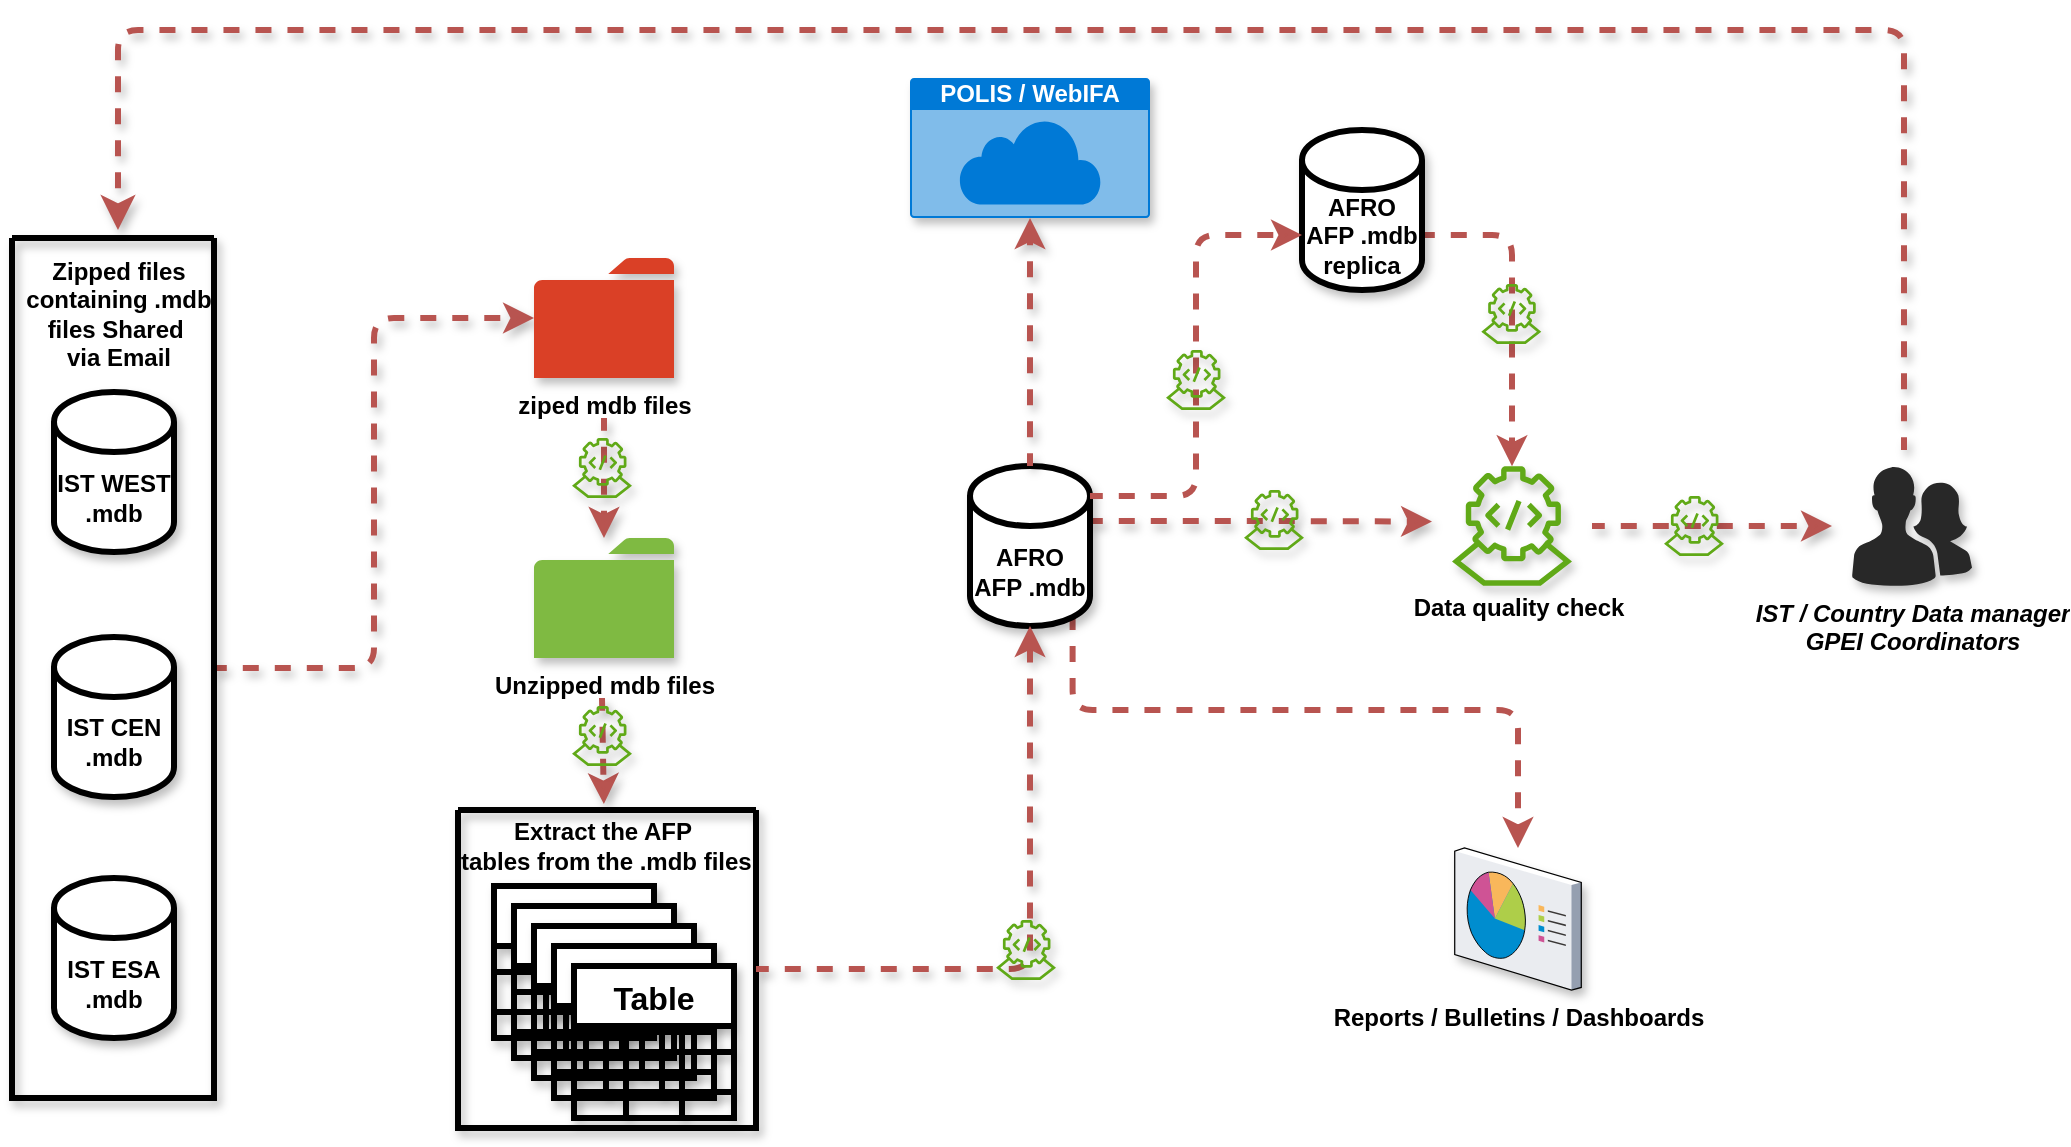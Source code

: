 <mxfile version="24.4.4" type="github">
  <diagram name="Page-1" id="_jBvtWQSh5H69a-jKxZs">
    <mxGraphModel dx="1502" dy="591" grid="1" gridSize="10" guides="1" tooltips="1" connect="1" arrows="1" fold="1" page="1" pageScale="1" pageWidth="1169" pageHeight="827" math="0" shadow="0">
      <root>
        <mxCell id="0" />
        <mxCell id="1" parent="0" />
        <mxCell id="SC9tfXkZUYzUayhjQIrH-4" value="IST CEN&lt;div&gt;.mdb&lt;/div&gt;" style="shape=cylinder3;whiteSpace=wrap;html=1;boundedLbl=1;backgroundOutline=1;size=15;shadow=1;strokeWidth=3;fontStyle=1" parent="1" vertex="1">
          <mxGeometry x="115" y="413.5" width="60" height="80" as="geometry" />
        </mxCell>
        <mxCell id="SC9tfXkZUYzUayhjQIrH-97" style="edgeStyle=orthogonalEdgeStyle;rounded=1;orthogonalLoop=0;jettySize=auto;html=1;exitX=1;exitY=0;exitDx=0;exitDy=27.5;exitPerimeter=0;fixDash=1;flowAnimation=1;fillColor=#f8cecc;strokeColor=#b85450;curved=0;shadow=1;strokeWidth=3;" parent="1" source="SC9tfXkZUYzUayhjQIrH-6" edge="1">
          <mxGeometry relative="1" as="geometry">
            <mxPoint x="804" y="355.75" as="targetPoint" />
          </mxGeometry>
        </mxCell>
        <mxCell id="qxyx-t3NvDunB_X7FSS7-4" style="edgeStyle=orthogonalEdgeStyle;rounded=1;orthogonalLoop=1;jettySize=auto;html=1;exitX=0.855;exitY=1;exitDx=0;exitDy=-4.35;exitPerimeter=0;strokeWidth=3;curved=0;flowAnimation=1;fillColor=#f8cecc;strokeColor=#b85450;" edge="1" parent="1" source="SC9tfXkZUYzUayhjQIrH-6" target="SC9tfXkZUYzUayhjQIrH-104">
          <mxGeometry relative="1" as="geometry">
            <Array as="points">
              <mxPoint x="624" y="450" />
              <mxPoint x="847" y="450" />
            </Array>
          </mxGeometry>
        </mxCell>
        <mxCell id="SC9tfXkZUYzUayhjQIrH-6" value="AFRO AFP .mdb" style="shape=cylinder3;whiteSpace=wrap;html=1;boundedLbl=1;backgroundOutline=1;size=15;shadow=1;strokeWidth=3;fontStyle=1" parent="1" vertex="1">
          <mxGeometry x="573" y="328" width="60" height="80" as="geometry" />
        </mxCell>
        <mxCell id="SC9tfXkZUYzUayhjQIrH-80" style="edgeStyle=orthogonalEdgeStyle;rounded=1;orthogonalLoop=0;jettySize=auto;html=1;exitX=1;exitY=0.5;exitDx=0;exitDy=0;fixDash=1;flowAnimation=1;fillColor=#f8cecc;strokeColor=#b85450;curved=0;shadow=1;strokeWidth=3;" parent="1" source="SC9tfXkZUYzUayhjQIrH-8" target="SC9tfXkZUYzUayhjQIrH-10" edge="1">
          <mxGeometry relative="1" as="geometry" />
        </mxCell>
        <mxCell id="SC9tfXkZUYzUayhjQIrH-8" value="" style="swimlane;startSize=0;shadow=1;strokeWidth=3;fontStyle=1" parent="1" vertex="1">
          <mxGeometry x="94" y="214" width="101" height="430" as="geometry" />
        </mxCell>
        <mxCell id="SC9tfXkZUYzUayhjQIrH-3" value="IST WEST&lt;div&gt;.mdb&lt;/div&gt;" style="shape=cylinder3;whiteSpace=wrap;html=1;boundedLbl=1;backgroundOutline=1;size=15;shadow=1;strokeWidth=3;fontStyle=1" parent="SC9tfXkZUYzUayhjQIrH-8" vertex="1">
          <mxGeometry x="21" y="77" width="60" height="80" as="geometry" />
        </mxCell>
        <mxCell id="SC9tfXkZUYzUayhjQIrH-5" value="IST ESA&lt;div&gt;.mdb&lt;/div&gt;" style="shape=cylinder3;whiteSpace=wrap;html=1;boundedLbl=1;backgroundOutline=1;size=15;shadow=1;strokeWidth=3;fontStyle=1" parent="SC9tfXkZUYzUayhjQIrH-8" vertex="1">
          <mxGeometry x="21" y="320" width="60" height="80" as="geometry" />
        </mxCell>
        <mxCell id="SC9tfXkZUYzUayhjQIrH-9" value="Zipped files&lt;div&gt;containing .mdb&lt;/div&gt;&lt;div&gt;files Shared&amp;nbsp;&lt;div&gt;via Email&lt;/div&gt;&lt;/div&gt;" style="text;html=1;align=center;verticalAlign=middle;resizable=0;points=[];autosize=1;strokeColor=none;fillColor=none;fontStyle=1;shadow=1;strokeWidth=3;" parent="1" vertex="1">
          <mxGeometry x="92" y="217" width="110" height="70" as="geometry" />
        </mxCell>
        <mxCell id="SC9tfXkZUYzUayhjQIrH-10" value="ziped mdb files" style="pointerEvents=1;shadow=1;dashed=0;html=1;strokeColor=none;labelPosition=center;verticalLabelPosition=bottom;verticalAlign=top;outlineConnect=0;align=center;shape=mxgraph.office.concepts.folder;fillColor=#DA4026;strokeWidth=3;fontStyle=1" parent="1" vertex="1">
          <mxGeometry x="355" y="224" width="70" height="60" as="geometry" />
        </mxCell>
        <mxCell id="SC9tfXkZUYzUayhjQIrH-11" value="Unzipped mdb files" style="pointerEvents=1;shadow=1;dashed=0;html=1;strokeColor=none;labelPosition=center;verticalLabelPosition=bottom;verticalAlign=top;outlineConnect=0;align=center;shape=mxgraph.office.concepts.folder;fillColor=#7FBA42;strokeWidth=3;fontStyle=1" parent="1" vertex="1">
          <mxGeometry x="355" y="364" width="70" height="60" as="geometry" />
        </mxCell>
        <mxCell id="SC9tfXkZUYzUayhjQIrH-12" value="Table" style="shape=table;startSize=30;container=1;collapsible=0;childLayout=tableLayout;strokeColor=default;fontSize=16;shadow=1;strokeWidth=3;fontStyle=1" parent="1" vertex="1">
          <mxGeometry x="335" y="538" width="80" height="76" as="geometry" />
        </mxCell>
        <mxCell id="SC9tfXkZUYzUayhjQIrH-13" value="" style="shape=tableRow;horizontal=0;startSize=0;swimlaneHead=0;swimlaneBody=0;strokeColor=inherit;top=0;left=0;bottom=0;right=0;collapsible=0;dropTarget=0;fillColor=none;points=[[0,0.5],[1,0.5]];portConstraint=eastwest;fontSize=16;shadow=1;strokeWidth=3;fontStyle=1" parent="SC9tfXkZUYzUayhjQIrH-12" vertex="1">
          <mxGeometry y="30" width="80" height="13" as="geometry" />
        </mxCell>
        <mxCell id="SC9tfXkZUYzUayhjQIrH-14" value="" style="shape=partialRectangle;html=1;whiteSpace=wrap;connectable=0;strokeColor=inherit;overflow=hidden;fillColor=none;top=0;left=0;bottom=0;right=0;pointerEvents=1;fontSize=16;shadow=1;strokeWidth=3;fontStyle=1" parent="SC9tfXkZUYzUayhjQIrH-13" vertex="1">
          <mxGeometry width="26" height="13" as="geometry">
            <mxRectangle width="26" height="13" as="alternateBounds" />
          </mxGeometry>
        </mxCell>
        <mxCell id="SC9tfXkZUYzUayhjQIrH-15" value="" style="shape=partialRectangle;html=1;whiteSpace=wrap;connectable=0;strokeColor=inherit;overflow=hidden;fillColor=none;top=0;left=0;bottom=0;right=0;pointerEvents=1;fontSize=16;shadow=1;strokeWidth=3;fontStyle=1" parent="SC9tfXkZUYzUayhjQIrH-13" vertex="1">
          <mxGeometry x="26" width="28" height="13" as="geometry">
            <mxRectangle width="28" height="13" as="alternateBounds" />
          </mxGeometry>
        </mxCell>
        <mxCell id="SC9tfXkZUYzUayhjQIrH-16" value="" style="shape=partialRectangle;html=1;whiteSpace=wrap;connectable=0;strokeColor=inherit;overflow=hidden;fillColor=none;top=0;left=0;bottom=0;right=0;pointerEvents=1;fontSize=16;shadow=1;strokeWidth=3;fontStyle=1" parent="SC9tfXkZUYzUayhjQIrH-13" vertex="1">
          <mxGeometry x="54" width="26" height="13" as="geometry">
            <mxRectangle width="26" height="13" as="alternateBounds" />
          </mxGeometry>
        </mxCell>
        <mxCell id="SC9tfXkZUYzUayhjQIrH-17" value="" style="shape=tableRow;horizontal=0;startSize=0;swimlaneHead=0;swimlaneBody=0;strokeColor=inherit;top=0;left=0;bottom=0;right=0;collapsible=0;dropTarget=0;fillColor=none;points=[[0,0.5],[1,0.5]];portConstraint=eastwest;fontSize=16;shadow=1;strokeWidth=3;fontStyle=1" parent="SC9tfXkZUYzUayhjQIrH-12" vertex="1">
          <mxGeometry y="43" width="80" height="20" as="geometry" />
        </mxCell>
        <mxCell id="SC9tfXkZUYzUayhjQIrH-18" value="" style="shape=partialRectangle;html=1;whiteSpace=wrap;connectable=0;strokeColor=inherit;overflow=hidden;fillColor=none;top=0;left=0;bottom=0;right=0;pointerEvents=1;fontSize=16;shadow=1;strokeWidth=3;fontStyle=1" parent="SC9tfXkZUYzUayhjQIrH-17" vertex="1">
          <mxGeometry width="26" height="20" as="geometry">
            <mxRectangle width="26" height="20" as="alternateBounds" />
          </mxGeometry>
        </mxCell>
        <mxCell id="SC9tfXkZUYzUayhjQIrH-19" value="" style="shape=partialRectangle;html=1;whiteSpace=wrap;connectable=0;strokeColor=inherit;overflow=hidden;fillColor=none;top=0;left=0;bottom=0;right=0;pointerEvents=1;fontSize=16;shadow=1;strokeWidth=3;fontStyle=1" parent="SC9tfXkZUYzUayhjQIrH-17" vertex="1">
          <mxGeometry x="26" width="28" height="20" as="geometry">
            <mxRectangle width="28" height="20" as="alternateBounds" />
          </mxGeometry>
        </mxCell>
        <mxCell id="SC9tfXkZUYzUayhjQIrH-20" value="" style="shape=partialRectangle;html=1;whiteSpace=wrap;connectable=0;strokeColor=inherit;overflow=hidden;fillColor=none;top=0;left=0;bottom=0;right=0;pointerEvents=1;fontSize=16;shadow=1;strokeWidth=3;fontStyle=1" parent="SC9tfXkZUYzUayhjQIrH-17" vertex="1">
          <mxGeometry x="54" width="26" height="20" as="geometry">
            <mxRectangle width="26" height="20" as="alternateBounds" />
          </mxGeometry>
        </mxCell>
        <mxCell id="SC9tfXkZUYzUayhjQIrH-21" value="" style="shape=tableRow;horizontal=0;startSize=0;swimlaneHead=0;swimlaneBody=0;strokeColor=inherit;top=0;left=0;bottom=0;right=0;collapsible=0;dropTarget=0;fillColor=none;points=[[0,0.5],[1,0.5]];portConstraint=eastwest;fontSize=16;shadow=1;strokeWidth=3;fontStyle=1" parent="SC9tfXkZUYzUayhjQIrH-12" vertex="1">
          <mxGeometry y="63" width="80" height="13" as="geometry" />
        </mxCell>
        <mxCell id="SC9tfXkZUYzUayhjQIrH-22" value="" style="shape=partialRectangle;html=1;whiteSpace=wrap;connectable=0;strokeColor=inherit;overflow=hidden;fillColor=none;top=0;left=0;bottom=0;right=0;pointerEvents=1;fontSize=16;shadow=1;strokeWidth=3;fontStyle=1" parent="SC9tfXkZUYzUayhjQIrH-21" vertex="1">
          <mxGeometry width="26" height="13" as="geometry">
            <mxRectangle width="26" height="13" as="alternateBounds" />
          </mxGeometry>
        </mxCell>
        <mxCell id="SC9tfXkZUYzUayhjQIrH-23" value="" style="shape=partialRectangle;html=1;whiteSpace=wrap;connectable=0;strokeColor=inherit;overflow=hidden;fillColor=none;top=0;left=0;bottom=0;right=0;pointerEvents=1;fontSize=16;shadow=1;strokeWidth=3;fontStyle=1" parent="SC9tfXkZUYzUayhjQIrH-21" vertex="1">
          <mxGeometry x="26" width="28" height="13" as="geometry">
            <mxRectangle width="28" height="13" as="alternateBounds" />
          </mxGeometry>
        </mxCell>
        <mxCell id="SC9tfXkZUYzUayhjQIrH-24" value="" style="shape=partialRectangle;html=1;whiteSpace=wrap;connectable=0;strokeColor=inherit;overflow=hidden;fillColor=none;top=0;left=0;bottom=0;right=0;pointerEvents=1;fontSize=16;shadow=1;strokeWidth=3;fontStyle=1" parent="SC9tfXkZUYzUayhjQIrH-21" vertex="1">
          <mxGeometry x="54" width="26" height="13" as="geometry">
            <mxRectangle width="26" height="13" as="alternateBounds" />
          </mxGeometry>
        </mxCell>
        <mxCell id="SC9tfXkZUYzUayhjQIrH-25" value="Table" style="shape=table;startSize=30;container=1;collapsible=0;childLayout=tableLayout;strokeColor=default;fontSize=16;shadow=1;strokeWidth=3;fontStyle=1" parent="1" vertex="1">
          <mxGeometry x="345" y="548" width="80" height="76" as="geometry" />
        </mxCell>
        <mxCell id="SC9tfXkZUYzUayhjQIrH-26" value="" style="shape=tableRow;horizontal=0;startSize=0;swimlaneHead=0;swimlaneBody=0;strokeColor=inherit;top=0;left=0;bottom=0;right=0;collapsible=0;dropTarget=0;fillColor=none;points=[[0,0.5],[1,0.5]];portConstraint=eastwest;fontSize=16;shadow=1;strokeWidth=3;fontStyle=1" parent="SC9tfXkZUYzUayhjQIrH-25" vertex="1">
          <mxGeometry y="30" width="80" height="13" as="geometry" />
        </mxCell>
        <mxCell id="SC9tfXkZUYzUayhjQIrH-27" value="" style="shape=partialRectangle;html=1;whiteSpace=wrap;connectable=0;strokeColor=inherit;overflow=hidden;fillColor=none;top=0;left=0;bottom=0;right=0;pointerEvents=1;fontSize=16;shadow=1;strokeWidth=3;fontStyle=1" parent="SC9tfXkZUYzUayhjQIrH-26" vertex="1">
          <mxGeometry width="26" height="13" as="geometry">
            <mxRectangle width="26" height="13" as="alternateBounds" />
          </mxGeometry>
        </mxCell>
        <mxCell id="SC9tfXkZUYzUayhjQIrH-28" value="" style="shape=partialRectangle;html=1;whiteSpace=wrap;connectable=0;strokeColor=inherit;overflow=hidden;fillColor=none;top=0;left=0;bottom=0;right=0;pointerEvents=1;fontSize=16;shadow=1;strokeWidth=3;fontStyle=1" parent="SC9tfXkZUYzUayhjQIrH-26" vertex="1">
          <mxGeometry x="26" width="28" height="13" as="geometry">
            <mxRectangle width="28" height="13" as="alternateBounds" />
          </mxGeometry>
        </mxCell>
        <mxCell id="SC9tfXkZUYzUayhjQIrH-29" value="" style="shape=partialRectangle;html=1;whiteSpace=wrap;connectable=0;strokeColor=inherit;overflow=hidden;fillColor=none;top=0;left=0;bottom=0;right=0;pointerEvents=1;fontSize=16;shadow=1;strokeWidth=3;fontStyle=1" parent="SC9tfXkZUYzUayhjQIrH-26" vertex="1">
          <mxGeometry x="54" width="26" height="13" as="geometry">
            <mxRectangle width="26" height="13" as="alternateBounds" />
          </mxGeometry>
        </mxCell>
        <mxCell id="SC9tfXkZUYzUayhjQIrH-30" value="" style="shape=tableRow;horizontal=0;startSize=0;swimlaneHead=0;swimlaneBody=0;strokeColor=inherit;top=0;left=0;bottom=0;right=0;collapsible=0;dropTarget=0;fillColor=none;points=[[0,0.5],[1,0.5]];portConstraint=eastwest;fontSize=16;shadow=1;strokeWidth=3;fontStyle=1" parent="SC9tfXkZUYzUayhjQIrH-25" vertex="1">
          <mxGeometry y="43" width="80" height="20" as="geometry" />
        </mxCell>
        <mxCell id="SC9tfXkZUYzUayhjQIrH-31" value="" style="shape=partialRectangle;html=1;whiteSpace=wrap;connectable=0;strokeColor=inherit;overflow=hidden;fillColor=none;top=0;left=0;bottom=0;right=0;pointerEvents=1;fontSize=16;shadow=1;strokeWidth=3;fontStyle=1" parent="SC9tfXkZUYzUayhjQIrH-30" vertex="1">
          <mxGeometry width="26" height="20" as="geometry">
            <mxRectangle width="26" height="20" as="alternateBounds" />
          </mxGeometry>
        </mxCell>
        <mxCell id="SC9tfXkZUYzUayhjQIrH-32" value="" style="shape=partialRectangle;html=1;whiteSpace=wrap;connectable=0;strokeColor=inherit;overflow=hidden;fillColor=none;top=0;left=0;bottom=0;right=0;pointerEvents=1;fontSize=16;shadow=1;strokeWidth=3;fontStyle=1" parent="SC9tfXkZUYzUayhjQIrH-30" vertex="1">
          <mxGeometry x="26" width="28" height="20" as="geometry">
            <mxRectangle width="28" height="20" as="alternateBounds" />
          </mxGeometry>
        </mxCell>
        <mxCell id="SC9tfXkZUYzUayhjQIrH-33" value="" style="shape=partialRectangle;html=1;whiteSpace=wrap;connectable=0;strokeColor=inherit;overflow=hidden;fillColor=none;top=0;left=0;bottom=0;right=0;pointerEvents=1;fontSize=16;shadow=1;strokeWidth=3;fontStyle=1" parent="SC9tfXkZUYzUayhjQIrH-30" vertex="1">
          <mxGeometry x="54" width="26" height="20" as="geometry">
            <mxRectangle width="26" height="20" as="alternateBounds" />
          </mxGeometry>
        </mxCell>
        <mxCell id="SC9tfXkZUYzUayhjQIrH-34" value="" style="shape=tableRow;horizontal=0;startSize=0;swimlaneHead=0;swimlaneBody=0;strokeColor=inherit;top=0;left=0;bottom=0;right=0;collapsible=0;dropTarget=0;fillColor=none;points=[[0,0.5],[1,0.5]];portConstraint=eastwest;fontSize=16;shadow=1;strokeWidth=3;fontStyle=1" parent="SC9tfXkZUYzUayhjQIrH-25" vertex="1">
          <mxGeometry y="63" width="80" height="13" as="geometry" />
        </mxCell>
        <mxCell id="SC9tfXkZUYzUayhjQIrH-35" value="" style="shape=partialRectangle;html=1;whiteSpace=wrap;connectable=0;strokeColor=inherit;overflow=hidden;fillColor=none;top=0;left=0;bottom=0;right=0;pointerEvents=1;fontSize=16;shadow=1;strokeWidth=3;fontStyle=1" parent="SC9tfXkZUYzUayhjQIrH-34" vertex="1">
          <mxGeometry width="26" height="13" as="geometry">
            <mxRectangle width="26" height="13" as="alternateBounds" />
          </mxGeometry>
        </mxCell>
        <mxCell id="SC9tfXkZUYzUayhjQIrH-36" value="" style="shape=partialRectangle;html=1;whiteSpace=wrap;connectable=0;strokeColor=inherit;overflow=hidden;fillColor=none;top=0;left=0;bottom=0;right=0;pointerEvents=1;fontSize=16;shadow=1;strokeWidth=3;fontStyle=1" parent="SC9tfXkZUYzUayhjQIrH-34" vertex="1">
          <mxGeometry x="26" width="28" height="13" as="geometry">
            <mxRectangle width="28" height="13" as="alternateBounds" />
          </mxGeometry>
        </mxCell>
        <mxCell id="SC9tfXkZUYzUayhjQIrH-37" value="" style="shape=partialRectangle;html=1;whiteSpace=wrap;connectable=0;strokeColor=inherit;overflow=hidden;fillColor=none;top=0;left=0;bottom=0;right=0;pointerEvents=1;fontSize=16;shadow=1;strokeWidth=3;fontStyle=1" parent="SC9tfXkZUYzUayhjQIrH-34" vertex="1">
          <mxGeometry x="54" width="26" height="13" as="geometry">
            <mxRectangle width="26" height="13" as="alternateBounds" />
          </mxGeometry>
        </mxCell>
        <mxCell id="SC9tfXkZUYzUayhjQIrH-38" value="Table" style="shape=table;startSize=30;container=1;collapsible=0;childLayout=tableLayout;strokeColor=default;fontSize=16;shadow=1;strokeWidth=3;fontStyle=1" parent="1" vertex="1">
          <mxGeometry x="355" y="558" width="80" height="76" as="geometry" />
        </mxCell>
        <mxCell id="SC9tfXkZUYzUayhjQIrH-39" value="" style="shape=tableRow;horizontal=0;startSize=0;swimlaneHead=0;swimlaneBody=0;strokeColor=inherit;top=0;left=0;bottom=0;right=0;collapsible=0;dropTarget=0;fillColor=none;points=[[0,0.5],[1,0.5]];portConstraint=eastwest;fontSize=16;shadow=1;strokeWidth=3;fontStyle=1" parent="SC9tfXkZUYzUayhjQIrH-38" vertex="1">
          <mxGeometry y="30" width="80" height="13" as="geometry" />
        </mxCell>
        <mxCell id="SC9tfXkZUYzUayhjQIrH-40" value="" style="shape=partialRectangle;html=1;whiteSpace=wrap;connectable=0;strokeColor=inherit;overflow=hidden;fillColor=none;top=0;left=0;bottom=0;right=0;pointerEvents=1;fontSize=16;shadow=1;strokeWidth=3;fontStyle=1" parent="SC9tfXkZUYzUayhjQIrH-39" vertex="1">
          <mxGeometry width="26" height="13" as="geometry">
            <mxRectangle width="26" height="13" as="alternateBounds" />
          </mxGeometry>
        </mxCell>
        <mxCell id="SC9tfXkZUYzUayhjQIrH-41" value="" style="shape=partialRectangle;html=1;whiteSpace=wrap;connectable=0;strokeColor=inherit;overflow=hidden;fillColor=none;top=0;left=0;bottom=0;right=0;pointerEvents=1;fontSize=16;shadow=1;strokeWidth=3;fontStyle=1" parent="SC9tfXkZUYzUayhjQIrH-39" vertex="1">
          <mxGeometry x="26" width="28" height="13" as="geometry">
            <mxRectangle width="28" height="13" as="alternateBounds" />
          </mxGeometry>
        </mxCell>
        <mxCell id="SC9tfXkZUYzUayhjQIrH-42" value="" style="shape=partialRectangle;html=1;whiteSpace=wrap;connectable=0;strokeColor=inherit;overflow=hidden;fillColor=none;top=0;left=0;bottom=0;right=0;pointerEvents=1;fontSize=16;shadow=1;strokeWidth=3;fontStyle=1" parent="SC9tfXkZUYzUayhjQIrH-39" vertex="1">
          <mxGeometry x="54" width="26" height="13" as="geometry">
            <mxRectangle width="26" height="13" as="alternateBounds" />
          </mxGeometry>
        </mxCell>
        <mxCell id="SC9tfXkZUYzUayhjQIrH-43" value="" style="shape=tableRow;horizontal=0;startSize=0;swimlaneHead=0;swimlaneBody=0;strokeColor=inherit;top=0;left=0;bottom=0;right=0;collapsible=0;dropTarget=0;fillColor=none;points=[[0,0.5],[1,0.5]];portConstraint=eastwest;fontSize=16;shadow=1;strokeWidth=3;fontStyle=1" parent="SC9tfXkZUYzUayhjQIrH-38" vertex="1">
          <mxGeometry y="43" width="80" height="20" as="geometry" />
        </mxCell>
        <mxCell id="SC9tfXkZUYzUayhjQIrH-44" value="" style="shape=partialRectangle;html=1;whiteSpace=wrap;connectable=0;strokeColor=inherit;overflow=hidden;fillColor=none;top=0;left=0;bottom=0;right=0;pointerEvents=1;fontSize=16;shadow=1;strokeWidth=3;fontStyle=1" parent="SC9tfXkZUYzUayhjQIrH-43" vertex="1">
          <mxGeometry width="26" height="20" as="geometry">
            <mxRectangle width="26" height="20" as="alternateBounds" />
          </mxGeometry>
        </mxCell>
        <mxCell id="SC9tfXkZUYzUayhjQIrH-45" value="" style="shape=partialRectangle;html=1;whiteSpace=wrap;connectable=0;strokeColor=inherit;overflow=hidden;fillColor=none;top=0;left=0;bottom=0;right=0;pointerEvents=1;fontSize=16;shadow=1;strokeWidth=3;fontStyle=1" parent="SC9tfXkZUYzUayhjQIrH-43" vertex="1">
          <mxGeometry x="26" width="28" height="20" as="geometry">
            <mxRectangle width="28" height="20" as="alternateBounds" />
          </mxGeometry>
        </mxCell>
        <mxCell id="SC9tfXkZUYzUayhjQIrH-46" value="" style="shape=partialRectangle;html=1;whiteSpace=wrap;connectable=0;strokeColor=inherit;overflow=hidden;fillColor=none;top=0;left=0;bottom=0;right=0;pointerEvents=1;fontSize=16;shadow=1;strokeWidth=3;fontStyle=1" parent="SC9tfXkZUYzUayhjQIrH-43" vertex="1">
          <mxGeometry x="54" width="26" height="20" as="geometry">
            <mxRectangle width="26" height="20" as="alternateBounds" />
          </mxGeometry>
        </mxCell>
        <mxCell id="SC9tfXkZUYzUayhjQIrH-47" value="" style="shape=tableRow;horizontal=0;startSize=0;swimlaneHead=0;swimlaneBody=0;strokeColor=inherit;top=0;left=0;bottom=0;right=0;collapsible=0;dropTarget=0;fillColor=none;points=[[0,0.5],[1,0.5]];portConstraint=eastwest;fontSize=16;shadow=1;strokeWidth=3;fontStyle=1" parent="SC9tfXkZUYzUayhjQIrH-38" vertex="1">
          <mxGeometry y="63" width="80" height="13" as="geometry" />
        </mxCell>
        <mxCell id="SC9tfXkZUYzUayhjQIrH-48" value="" style="shape=partialRectangle;html=1;whiteSpace=wrap;connectable=0;strokeColor=inherit;overflow=hidden;fillColor=none;top=0;left=0;bottom=0;right=0;pointerEvents=1;fontSize=16;shadow=1;strokeWidth=3;fontStyle=1" parent="SC9tfXkZUYzUayhjQIrH-47" vertex="1">
          <mxGeometry width="26" height="13" as="geometry">
            <mxRectangle width="26" height="13" as="alternateBounds" />
          </mxGeometry>
        </mxCell>
        <mxCell id="SC9tfXkZUYzUayhjQIrH-49" value="" style="shape=partialRectangle;html=1;whiteSpace=wrap;connectable=0;strokeColor=inherit;overflow=hidden;fillColor=none;top=0;left=0;bottom=0;right=0;pointerEvents=1;fontSize=16;shadow=1;strokeWidth=3;fontStyle=1" parent="SC9tfXkZUYzUayhjQIrH-47" vertex="1">
          <mxGeometry x="26" width="28" height="13" as="geometry">
            <mxRectangle width="28" height="13" as="alternateBounds" />
          </mxGeometry>
        </mxCell>
        <mxCell id="SC9tfXkZUYzUayhjQIrH-50" value="" style="shape=partialRectangle;html=1;whiteSpace=wrap;connectable=0;strokeColor=inherit;overflow=hidden;fillColor=none;top=0;left=0;bottom=0;right=0;pointerEvents=1;fontSize=16;shadow=1;strokeWidth=3;fontStyle=1" parent="SC9tfXkZUYzUayhjQIrH-47" vertex="1">
          <mxGeometry x="54" width="26" height="13" as="geometry">
            <mxRectangle width="26" height="13" as="alternateBounds" />
          </mxGeometry>
        </mxCell>
        <mxCell id="SC9tfXkZUYzUayhjQIrH-51" value="Table" style="shape=table;startSize=30;container=1;collapsible=0;childLayout=tableLayout;strokeColor=default;fontSize=16;shadow=1;strokeWidth=3;fontStyle=1" parent="1" vertex="1">
          <mxGeometry x="365" y="568" width="80" height="76" as="geometry" />
        </mxCell>
        <mxCell id="SC9tfXkZUYzUayhjQIrH-52" value="" style="shape=tableRow;horizontal=0;startSize=0;swimlaneHead=0;swimlaneBody=0;strokeColor=inherit;top=0;left=0;bottom=0;right=0;collapsible=0;dropTarget=0;fillColor=none;points=[[0,0.5],[1,0.5]];portConstraint=eastwest;fontSize=16;shadow=1;strokeWidth=3;fontStyle=1" parent="SC9tfXkZUYzUayhjQIrH-51" vertex="1">
          <mxGeometry y="30" width="80" height="13" as="geometry" />
        </mxCell>
        <mxCell id="SC9tfXkZUYzUayhjQIrH-53" value="" style="shape=partialRectangle;html=1;whiteSpace=wrap;connectable=0;strokeColor=inherit;overflow=hidden;fillColor=none;top=0;left=0;bottom=0;right=0;pointerEvents=1;fontSize=16;shadow=1;strokeWidth=3;fontStyle=1" parent="SC9tfXkZUYzUayhjQIrH-52" vertex="1">
          <mxGeometry width="26" height="13" as="geometry">
            <mxRectangle width="26" height="13" as="alternateBounds" />
          </mxGeometry>
        </mxCell>
        <mxCell id="SC9tfXkZUYzUayhjQIrH-54" value="" style="shape=partialRectangle;html=1;whiteSpace=wrap;connectable=0;strokeColor=inherit;overflow=hidden;fillColor=none;top=0;left=0;bottom=0;right=0;pointerEvents=1;fontSize=16;shadow=1;strokeWidth=3;fontStyle=1" parent="SC9tfXkZUYzUayhjQIrH-52" vertex="1">
          <mxGeometry x="26" width="28" height="13" as="geometry">
            <mxRectangle width="28" height="13" as="alternateBounds" />
          </mxGeometry>
        </mxCell>
        <mxCell id="SC9tfXkZUYzUayhjQIrH-55" value="" style="shape=partialRectangle;html=1;whiteSpace=wrap;connectable=0;strokeColor=inherit;overflow=hidden;fillColor=none;top=0;left=0;bottom=0;right=0;pointerEvents=1;fontSize=16;shadow=1;strokeWidth=3;fontStyle=1" parent="SC9tfXkZUYzUayhjQIrH-52" vertex="1">
          <mxGeometry x="54" width="26" height="13" as="geometry">
            <mxRectangle width="26" height="13" as="alternateBounds" />
          </mxGeometry>
        </mxCell>
        <mxCell id="SC9tfXkZUYzUayhjQIrH-56" value="" style="shape=tableRow;horizontal=0;startSize=0;swimlaneHead=0;swimlaneBody=0;strokeColor=inherit;top=0;left=0;bottom=0;right=0;collapsible=0;dropTarget=0;fillColor=none;points=[[0,0.5],[1,0.5]];portConstraint=eastwest;fontSize=16;shadow=1;strokeWidth=3;fontStyle=1" parent="SC9tfXkZUYzUayhjQIrH-51" vertex="1">
          <mxGeometry y="43" width="80" height="20" as="geometry" />
        </mxCell>
        <mxCell id="SC9tfXkZUYzUayhjQIrH-57" value="" style="shape=partialRectangle;html=1;whiteSpace=wrap;connectable=0;strokeColor=inherit;overflow=hidden;fillColor=none;top=0;left=0;bottom=0;right=0;pointerEvents=1;fontSize=16;shadow=1;strokeWidth=3;fontStyle=1" parent="SC9tfXkZUYzUayhjQIrH-56" vertex="1">
          <mxGeometry width="26" height="20" as="geometry">
            <mxRectangle width="26" height="20" as="alternateBounds" />
          </mxGeometry>
        </mxCell>
        <mxCell id="SC9tfXkZUYzUayhjQIrH-58" value="" style="shape=partialRectangle;html=1;whiteSpace=wrap;connectable=0;strokeColor=inherit;overflow=hidden;fillColor=none;top=0;left=0;bottom=0;right=0;pointerEvents=1;fontSize=16;shadow=1;strokeWidth=3;fontStyle=1" parent="SC9tfXkZUYzUayhjQIrH-56" vertex="1">
          <mxGeometry x="26" width="28" height="20" as="geometry">
            <mxRectangle width="28" height="20" as="alternateBounds" />
          </mxGeometry>
        </mxCell>
        <mxCell id="SC9tfXkZUYzUayhjQIrH-59" value="" style="shape=partialRectangle;html=1;whiteSpace=wrap;connectable=0;strokeColor=inherit;overflow=hidden;fillColor=none;top=0;left=0;bottom=0;right=0;pointerEvents=1;fontSize=16;shadow=1;strokeWidth=3;fontStyle=1" parent="SC9tfXkZUYzUayhjQIrH-56" vertex="1">
          <mxGeometry x="54" width="26" height="20" as="geometry">
            <mxRectangle width="26" height="20" as="alternateBounds" />
          </mxGeometry>
        </mxCell>
        <mxCell id="SC9tfXkZUYzUayhjQIrH-60" value="" style="shape=tableRow;horizontal=0;startSize=0;swimlaneHead=0;swimlaneBody=0;strokeColor=inherit;top=0;left=0;bottom=0;right=0;collapsible=0;dropTarget=0;fillColor=none;points=[[0,0.5],[1,0.5]];portConstraint=eastwest;fontSize=16;shadow=1;strokeWidth=3;fontStyle=1" parent="SC9tfXkZUYzUayhjQIrH-51" vertex="1">
          <mxGeometry y="63" width="80" height="13" as="geometry" />
        </mxCell>
        <mxCell id="SC9tfXkZUYzUayhjQIrH-61" value="" style="shape=partialRectangle;html=1;whiteSpace=wrap;connectable=0;strokeColor=inherit;overflow=hidden;fillColor=none;top=0;left=0;bottom=0;right=0;pointerEvents=1;fontSize=16;shadow=1;strokeWidth=3;fontStyle=1" parent="SC9tfXkZUYzUayhjQIrH-60" vertex="1">
          <mxGeometry width="26" height="13" as="geometry">
            <mxRectangle width="26" height="13" as="alternateBounds" />
          </mxGeometry>
        </mxCell>
        <mxCell id="SC9tfXkZUYzUayhjQIrH-62" value="" style="shape=partialRectangle;html=1;whiteSpace=wrap;connectable=0;strokeColor=inherit;overflow=hidden;fillColor=none;top=0;left=0;bottom=0;right=0;pointerEvents=1;fontSize=16;shadow=1;strokeWidth=3;fontStyle=1" parent="SC9tfXkZUYzUayhjQIrH-60" vertex="1">
          <mxGeometry x="26" width="28" height="13" as="geometry">
            <mxRectangle width="28" height="13" as="alternateBounds" />
          </mxGeometry>
        </mxCell>
        <mxCell id="SC9tfXkZUYzUayhjQIrH-63" value="" style="shape=partialRectangle;html=1;whiteSpace=wrap;connectable=0;strokeColor=inherit;overflow=hidden;fillColor=none;top=0;left=0;bottom=0;right=0;pointerEvents=1;fontSize=16;shadow=1;strokeWidth=3;fontStyle=1" parent="SC9tfXkZUYzUayhjQIrH-60" vertex="1">
          <mxGeometry x="54" width="26" height="13" as="geometry">
            <mxRectangle width="26" height="13" as="alternateBounds" />
          </mxGeometry>
        </mxCell>
        <mxCell id="SC9tfXkZUYzUayhjQIrH-64" value="Table" style="shape=table;startSize=30;container=1;collapsible=0;childLayout=tableLayout;strokeColor=default;fontSize=16;shadow=1;strokeWidth=3;fontStyle=1" parent="1" vertex="1">
          <mxGeometry x="375" y="578" width="80" height="76" as="geometry" />
        </mxCell>
        <mxCell id="SC9tfXkZUYzUayhjQIrH-65" value="" style="shape=tableRow;horizontal=0;startSize=0;swimlaneHead=0;swimlaneBody=0;strokeColor=inherit;top=0;left=0;bottom=0;right=0;collapsible=0;dropTarget=0;fillColor=none;points=[[0,0.5],[1,0.5]];portConstraint=eastwest;fontSize=16;shadow=1;strokeWidth=3;fontStyle=1" parent="SC9tfXkZUYzUayhjQIrH-64" vertex="1">
          <mxGeometry y="30" width="80" height="13" as="geometry" />
        </mxCell>
        <mxCell id="SC9tfXkZUYzUayhjQIrH-66" value="" style="shape=partialRectangle;html=1;whiteSpace=wrap;connectable=0;strokeColor=inherit;overflow=hidden;fillColor=none;top=0;left=0;bottom=0;right=0;pointerEvents=1;fontSize=16;shadow=1;strokeWidth=3;fontStyle=1" parent="SC9tfXkZUYzUayhjQIrH-65" vertex="1">
          <mxGeometry width="26" height="13" as="geometry">
            <mxRectangle width="26" height="13" as="alternateBounds" />
          </mxGeometry>
        </mxCell>
        <mxCell id="SC9tfXkZUYzUayhjQIrH-67" value="" style="shape=partialRectangle;html=1;whiteSpace=wrap;connectable=0;strokeColor=inherit;overflow=hidden;fillColor=none;top=0;left=0;bottom=0;right=0;pointerEvents=1;fontSize=16;shadow=1;strokeWidth=3;fontStyle=1" parent="SC9tfXkZUYzUayhjQIrH-65" vertex="1">
          <mxGeometry x="26" width="28" height="13" as="geometry">
            <mxRectangle width="28" height="13" as="alternateBounds" />
          </mxGeometry>
        </mxCell>
        <mxCell id="SC9tfXkZUYzUayhjQIrH-68" value="" style="shape=partialRectangle;html=1;whiteSpace=wrap;connectable=0;strokeColor=inherit;overflow=hidden;fillColor=none;top=0;left=0;bottom=0;right=0;pointerEvents=1;fontSize=16;shadow=1;strokeWidth=3;fontStyle=1" parent="SC9tfXkZUYzUayhjQIrH-65" vertex="1">
          <mxGeometry x="54" width="26" height="13" as="geometry">
            <mxRectangle width="26" height="13" as="alternateBounds" />
          </mxGeometry>
        </mxCell>
        <mxCell id="SC9tfXkZUYzUayhjQIrH-69" value="" style="shape=tableRow;horizontal=0;startSize=0;swimlaneHead=0;swimlaneBody=0;strokeColor=inherit;top=0;left=0;bottom=0;right=0;collapsible=0;dropTarget=0;fillColor=none;points=[[0,0.5],[1,0.5]];portConstraint=eastwest;fontSize=16;shadow=1;strokeWidth=3;fontStyle=1" parent="SC9tfXkZUYzUayhjQIrH-64" vertex="1">
          <mxGeometry y="43" width="80" height="20" as="geometry" />
        </mxCell>
        <mxCell id="SC9tfXkZUYzUayhjQIrH-70" value="" style="shape=partialRectangle;html=1;whiteSpace=wrap;connectable=0;strokeColor=inherit;overflow=hidden;fillColor=none;top=0;left=0;bottom=0;right=0;pointerEvents=1;fontSize=16;shadow=1;strokeWidth=3;fontStyle=1" parent="SC9tfXkZUYzUayhjQIrH-69" vertex="1">
          <mxGeometry width="26" height="20" as="geometry">
            <mxRectangle width="26" height="20" as="alternateBounds" />
          </mxGeometry>
        </mxCell>
        <mxCell id="SC9tfXkZUYzUayhjQIrH-71" value="" style="shape=partialRectangle;html=1;whiteSpace=wrap;connectable=0;strokeColor=inherit;overflow=hidden;fillColor=none;top=0;left=0;bottom=0;right=0;pointerEvents=1;fontSize=16;shadow=1;strokeWidth=3;fontStyle=1" parent="SC9tfXkZUYzUayhjQIrH-69" vertex="1">
          <mxGeometry x="26" width="28" height="20" as="geometry">
            <mxRectangle width="28" height="20" as="alternateBounds" />
          </mxGeometry>
        </mxCell>
        <mxCell id="SC9tfXkZUYzUayhjQIrH-72" value="" style="shape=partialRectangle;html=1;whiteSpace=wrap;connectable=0;strokeColor=inherit;overflow=hidden;fillColor=none;top=0;left=0;bottom=0;right=0;pointerEvents=1;fontSize=16;shadow=1;strokeWidth=3;fontStyle=1" parent="SC9tfXkZUYzUayhjQIrH-69" vertex="1">
          <mxGeometry x="54" width="26" height="20" as="geometry">
            <mxRectangle width="26" height="20" as="alternateBounds" />
          </mxGeometry>
        </mxCell>
        <mxCell id="SC9tfXkZUYzUayhjQIrH-73" value="" style="shape=tableRow;horizontal=0;startSize=0;swimlaneHead=0;swimlaneBody=0;strokeColor=inherit;top=0;left=0;bottom=0;right=0;collapsible=0;dropTarget=0;fillColor=none;points=[[0,0.5],[1,0.5]];portConstraint=eastwest;fontSize=16;shadow=1;strokeWidth=3;fontStyle=1" parent="SC9tfXkZUYzUayhjQIrH-64" vertex="1">
          <mxGeometry y="63" width="80" height="13" as="geometry" />
        </mxCell>
        <mxCell id="SC9tfXkZUYzUayhjQIrH-74" value="" style="shape=partialRectangle;html=1;whiteSpace=wrap;connectable=0;strokeColor=inherit;overflow=hidden;fillColor=none;top=0;left=0;bottom=0;right=0;pointerEvents=1;fontSize=16;shadow=1;strokeWidth=3;fontStyle=1" parent="SC9tfXkZUYzUayhjQIrH-73" vertex="1">
          <mxGeometry width="26" height="13" as="geometry">
            <mxRectangle width="26" height="13" as="alternateBounds" />
          </mxGeometry>
        </mxCell>
        <mxCell id="SC9tfXkZUYzUayhjQIrH-75" value="" style="shape=partialRectangle;html=1;whiteSpace=wrap;connectable=0;strokeColor=inherit;overflow=hidden;fillColor=none;top=0;left=0;bottom=0;right=0;pointerEvents=1;fontSize=16;shadow=1;strokeWidth=3;fontStyle=1" parent="SC9tfXkZUYzUayhjQIrH-73" vertex="1">
          <mxGeometry x="26" width="28" height="13" as="geometry">
            <mxRectangle width="28" height="13" as="alternateBounds" />
          </mxGeometry>
        </mxCell>
        <mxCell id="SC9tfXkZUYzUayhjQIrH-76" value="" style="shape=partialRectangle;html=1;whiteSpace=wrap;connectable=0;strokeColor=inherit;overflow=hidden;fillColor=none;top=0;left=0;bottom=0;right=0;pointerEvents=1;fontSize=16;shadow=1;strokeWidth=3;fontStyle=1" parent="SC9tfXkZUYzUayhjQIrH-73" vertex="1">
          <mxGeometry x="54" width="26" height="13" as="geometry">
            <mxRectangle width="26" height="13" as="alternateBounds" />
          </mxGeometry>
        </mxCell>
        <mxCell id="SC9tfXkZUYzUayhjQIrH-82" value="" style="swimlane;startSize=0;shadow=1;strokeWidth=3;fontStyle=1" parent="1" vertex="1">
          <mxGeometry x="317" y="500" width="149" height="159" as="geometry" />
        </mxCell>
        <mxCell id="SC9tfXkZUYzUayhjQIrH-83" value="" style="endArrow=classic;html=1;rounded=1;orthogonalLoop=0;fixDash=1;flowAnimation=1;fillColor=#f8cecc;strokeColor=#b85450;curved=0;shadow=1;strokeWidth=3;" parent="1" target="SC9tfXkZUYzUayhjQIrH-11" edge="1">
          <mxGeometry width="50" height="50" relative="1" as="geometry">
            <mxPoint x="390" y="304" as="sourcePoint" />
            <mxPoint x="459" y="354" as="targetPoint" />
          </mxGeometry>
        </mxCell>
        <mxCell id="SC9tfXkZUYzUayhjQIrH-84" value="Extract the AFP&lt;div&gt;&amp;nbsp;tables from the .mdb files&lt;/div&gt;" style="text;html=1;align=center;verticalAlign=middle;resizable=0;points=[];autosize=1;strokeColor=none;fillColor=none;fontStyle=1;shadow=1;strokeWidth=3;" parent="1" vertex="1">
          <mxGeometry x="308.5" y="497.5" width="160" height="40" as="geometry" />
        </mxCell>
        <mxCell id="SC9tfXkZUYzUayhjQIrH-85" value="" style="endArrow=classic;html=1;rounded=1;orthogonalLoop=0;fixDash=1;flowAnimation=1;fillColor=#f8cecc;strokeColor=#b85450;curved=0;shadow=1;strokeWidth=3;entryX=0.509;entryY=-0.012;entryDx=0;entryDy=0;entryPerimeter=0;" parent="1" edge="1" target="SC9tfXkZUYzUayhjQIrH-84">
          <mxGeometry width="50" height="50" relative="1" as="geometry">
            <mxPoint x="389" y="444" as="sourcePoint" />
            <mxPoint x="389" y="487" as="targetPoint" />
          </mxGeometry>
        </mxCell>
        <mxCell id="SC9tfXkZUYzUayhjQIrH-90" style="edgeStyle=orthogonalEdgeStyle;rounded=1;orthogonalLoop=0;jettySize=auto;html=1;exitX=1;exitY=0.5;exitDx=0;exitDy=0;entryX=0.5;entryY=1;entryDx=0;entryDy=0;entryPerimeter=0;fixDash=1;flowAnimation=1;fillColor=#f8cecc;strokeColor=#b85450;curved=0;shadow=1;strokeWidth=3;" parent="1" source="SC9tfXkZUYzUayhjQIrH-82" target="SC9tfXkZUYzUayhjQIrH-6" edge="1">
          <mxGeometry relative="1" as="geometry" />
        </mxCell>
        <mxCell id="SC9tfXkZUYzUayhjQIrH-87" value="" style="outlineConnect=0;fontColor=#ffffff;fillColor=#60a917;strokeColor=#2D7600;dashed=0;verticalLabelPosition=bottom;verticalAlign=top;align=center;html=1;fontSize=12;fontStyle=1;aspect=fixed;shape=mxgraph.aws4.mainframe_modernization_compiler;gradientColor=none;shadow=1;strokeWidth=3;" parent="1" vertex="1">
          <mxGeometry x="814" y="328" width="60" height="60" as="geometry" />
        </mxCell>
        <mxCell id="qxyx-t3NvDunB_X7FSS7-6" style="edgeStyle=orthogonalEdgeStyle;rounded=1;orthogonalLoop=1;jettySize=auto;html=1;exitX=1;exitY=0;exitDx=0;exitDy=52.5;exitPerimeter=0;curved=0;strokeWidth=3;fillColor=#f8cecc;strokeColor=#b85450;flowAnimation=1;" edge="1" parent="1" source="SC9tfXkZUYzUayhjQIrH-92" target="SC9tfXkZUYzUayhjQIrH-87">
          <mxGeometry relative="1" as="geometry" />
        </mxCell>
        <mxCell id="SC9tfXkZUYzUayhjQIrH-92" value="AFRO AFP .mdb&lt;div&gt;replica&lt;/div&gt;" style="shape=cylinder3;whiteSpace=wrap;html=1;boundedLbl=1;backgroundOutline=1;size=15;shadow=1;strokeWidth=3;fontStyle=1" parent="1" vertex="1">
          <mxGeometry x="739" y="160" width="60" height="80" as="geometry" />
        </mxCell>
        <mxCell id="SC9tfXkZUYzUayhjQIrH-94" value="" style="outlineConnect=0;fontColor=#ffffff;fillColor=#60a917;strokeColor=#2D7600;dashed=0;verticalLabelPosition=bottom;verticalAlign=top;align=center;html=1;fontSize=12;fontStyle=1;aspect=fixed;shape=mxgraph.aws4.mainframe_modernization_compiler;gradientColor=none;shadow=1;strokeWidth=3;" parent="1" vertex="1">
          <mxGeometry x="374" y="314" width="30" height="30" as="geometry" />
        </mxCell>
        <mxCell id="SC9tfXkZUYzUayhjQIrH-95" value="" style="outlineConnect=0;fontColor=#ffffff;fillColor=#60a917;strokeColor=#2D7600;dashed=0;verticalLabelPosition=bottom;verticalAlign=top;align=center;html=1;fontSize=12;fontStyle=1;aspect=fixed;shape=mxgraph.aws4.mainframe_modernization_compiler;gradientColor=none;shadow=1;strokeWidth=3;" parent="1" vertex="1">
          <mxGeometry x="374" y="448" width="30" height="30" as="geometry" />
        </mxCell>
        <mxCell id="SC9tfXkZUYzUayhjQIrH-100" value="Data quality check" style="text;html=1;align=center;verticalAlign=middle;resizable=0;points=[];autosize=1;strokeColor=none;fillColor=none;shadow=1;strokeWidth=3;fontStyle=1" parent="1" vertex="1">
          <mxGeometry x="787" y="384" width="120" height="30" as="geometry" />
        </mxCell>
        <mxCell id="SC9tfXkZUYzUayhjQIrH-101" value="&lt;i&gt;IST / Country Data manager&lt;/i&gt;&lt;div&gt;&lt;i&gt;GPEI Coordinators&lt;/i&gt;&lt;/div&gt;" style="verticalLabelPosition=bottom;html=1;fillColor=#282828;strokeColor=none;verticalAlign=top;pointerEvents=1;align=center;shape=mxgraph.cisco_safe.people_places_things_icons.icon2;shadow=1;strokeWidth=3;fontStyle=1" parent="1" vertex="1">
          <mxGeometry x="1014" y="328" width="60" height="60" as="geometry" />
        </mxCell>
        <mxCell id="SC9tfXkZUYzUayhjQIrH-102" value="" style="endArrow=classic;html=1;rounded=1;orthogonalLoop=0;fixDash=1;flowAnimation=1;fillColor=#f8cecc;strokeColor=#b85450;curved=0;shadow=1;strokeWidth=3;" parent="1" edge="1">
          <mxGeometry width="50" height="50" relative="1" as="geometry">
            <mxPoint x="884" y="358" as="sourcePoint" />
            <mxPoint x="1004" y="358" as="targetPoint" />
          </mxGeometry>
        </mxCell>
        <mxCell id="SC9tfXkZUYzUayhjQIrH-104" value="Reports / Bulletins / Dashboards" style="verticalLabelPosition=bottom;aspect=fixed;html=1;verticalAlign=top;strokeColor=none;align=center;outlineConnect=0;shape=mxgraph.citrix.reporting;shadow=1;strokeWidth=3;fontStyle=1" parent="1" vertex="1">
          <mxGeometry x="815.36" y="519" width="63.28" height="71" as="geometry" />
        </mxCell>
        <mxCell id="SC9tfXkZUYzUayhjQIrH-108" value="POLIS / WebIFA" style="html=1;whiteSpace=wrap;strokeColor=none;fillColor=#0079D6;labelPosition=center;verticalLabelPosition=middle;verticalAlign=top;align=center;fontSize=12;outlineConnect=0;spacingTop=-6;fontColor=#FFFFFF;shape=mxgraph.sitemap.cloud;shadow=1;strokeWidth=3;fontStyle=1" parent="1" vertex="1">
          <mxGeometry x="543" y="134" width="120" height="70" as="geometry" />
        </mxCell>
        <mxCell id="SC9tfXkZUYzUayhjQIrH-113" value="" style="edgeStyle=elbowEdgeStyle;elbow=vertical;endArrow=classic;html=1;curved=0;rounded=1;endSize=8;startSize=8;flowAnimation=1;fillColor=#f8cecc;strokeColor=#b85450;shadow=1;strokeWidth=3;" parent="1" edge="1">
          <mxGeometry width="50" height="50" relative="1" as="geometry">
            <mxPoint x="1040" y="320" as="sourcePoint" />
            <mxPoint x="147" y="210" as="targetPoint" />
            <Array as="points">
              <mxPoint x="600" y="110" />
            </Array>
          </mxGeometry>
        </mxCell>
        <mxCell id="qxyx-t3NvDunB_X7FSS7-2" style="edgeStyle=orthogonalEdgeStyle;rounded=1;orthogonalLoop=1;jettySize=auto;html=1;exitX=0.5;exitY=0;exitDx=0;exitDy=0;exitPerimeter=0;entryX=0.5;entryY=1;entryDx=0;entryDy=0;entryPerimeter=0;curved=0;strokeWidth=3;fillColor=#f8cecc;strokeColor=#b85450;shadow=1;flowAnimation=1;" edge="1" parent="1" source="SC9tfXkZUYzUayhjQIrH-6" target="SC9tfXkZUYzUayhjQIrH-108">
          <mxGeometry relative="1" as="geometry" />
        </mxCell>
        <mxCell id="qxyx-t3NvDunB_X7FSS7-5" style="edgeStyle=orthogonalEdgeStyle;rounded=1;orthogonalLoop=1;jettySize=auto;html=1;exitX=1;exitY=0;exitDx=0;exitDy=15;exitPerimeter=0;entryX=0;entryY=0;entryDx=0;entryDy=52.5;entryPerimeter=0;curved=0;strokeWidth=3;fillColor=#f8cecc;strokeColor=#b85450;flowAnimation=1;" edge="1" parent="1" source="SC9tfXkZUYzUayhjQIrH-6" target="SC9tfXkZUYzUayhjQIrH-92">
          <mxGeometry relative="1" as="geometry" />
        </mxCell>
        <mxCell id="qxyx-t3NvDunB_X7FSS7-7" value="" style="outlineConnect=0;fontColor=#ffffff;fillColor=#60a917;strokeColor=#2D7600;dashed=0;verticalLabelPosition=bottom;verticalAlign=top;align=center;html=1;fontSize=12;fontStyle=1;aspect=fixed;shape=mxgraph.aws4.mainframe_modernization_compiler;gradientColor=none;shadow=1;strokeWidth=3;" vertex="1" parent="1">
          <mxGeometry x="828.64" y="237" width="30" height="30" as="geometry" />
        </mxCell>
        <mxCell id="SC9tfXkZUYzUayhjQIrH-96" value="" style="outlineConnect=0;fontColor=#ffffff;fillColor=#60a917;strokeColor=#2D7600;dashed=0;verticalLabelPosition=bottom;verticalAlign=top;align=center;html=1;fontSize=12;fontStyle=1;aspect=fixed;shape=mxgraph.aws4.mainframe_modernization_compiler;gradientColor=none;shadow=1;strokeWidth=3;" parent="1" vertex="1">
          <mxGeometry x="671" y="270" width="30" height="30" as="geometry" />
        </mxCell>
        <mxCell id="qxyx-t3NvDunB_X7FSS7-9" value="" style="outlineConnect=0;fontColor=#ffffff;fillColor=#60a917;strokeColor=#2D7600;dashed=0;verticalLabelPosition=bottom;verticalAlign=top;align=center;html=1;fontSize=12;fontStyle=1;aspect=fixed;shape=mxgraph.aws4.mainframe_modernization_compiler;gradientColor=none;shadow=1;strokeWidth=3;" vertex="1" parent="1">
          <mxGeometry x="920" y="343" width="30" height="30" as="geometry" />
        </mxCell>
        <mxCell id="qxyx-t3NvDunB_X7FSS7-10" value="" style="outlineConnect=0;fontColor=#ffffff;fillColor=#60a917;strokeColor=#2D7600;dashed=0;verticalLabelPosition=bottom;verticalAlign=top;align=center;html=1;fontSize=12;fontStyle=1;aspect=fixed;shape=mxgraph.aws4.mainframe_modernization_compiler;gradientColor=none;shadow=1;strokeWidth=3;" vertex="1" parent="1">
          <mxGeometry x="710" y="340" width="30" height="30" as="geometry" />
        </mxCell>
        <mxCell id="qxyx-t3NvDunB_X7FSS7-11" value="" style="outlineConnect=0;fontColor=#ffffff;fillColor=#60a917;strokeColor=#2D7600;dashed=0;verticalLabelPosition=bottom;verticalAlign=top;align=center;html=1;fontSize=12;fontStyle=1;aspect=fixed;shape=mxgraph.aws4.mainframe_modernization_compiler;gradientColor=none;shadow=1;strokeWidth=3;" vertex="1" parent="1">
          <mxGeometry x="586" y="555" width="30" height="30" as="geometry" />
        </mxCell>
        <mxCell id="qxyx-t3NvDunB_X7FSS7-13" value="" style="shape=image;html=1;verticalAlign=top;verticalLabelPosition=bottom;labelBackgroundColor=#ffffff;imageAspect=0;aspect=fixed;image=https://cdn0.iconfinder.com/data/icons/phosphor-fill-vol-3/256/hand-fill-128.png" vertex="1" parent="1">
          <mxGeometry x="259" y="327" width="33" height="33" as="geometry" />
        </mxCell>
        <mxCell id="qxyx-t3NvDunB_X7FSS7-14" value="" style="shape=image;html=1;verticalAlign=top;verticalLabelPosition=bottom;labelBackgroundColor=#ffffff;imageAspect=0;aspect=fixed;image=https://cdn0.iconfinder.com/data/icons/phosphor-fill-vol-3/256/hand-fill-128.png" vertex="1" parent="1">
          <mxGeometry x="585" y="252" width="33" height="33" as="geometry" />
        </mxCell>
        <mxCell id="qxyx-t3NvDunB_X7FSS7-16" value="" style="shape=image;html=1;verticalAlign=top;verticalLabelPosition=bottom;labelBackgroundColor=#ffffff;imageAspect=0;aspect=fixed;image=https://cdn0.iconfinder.com/data/icons/phosphor-fill-vol-3/256/hand-fill-128.png" vertex="1" parent="1">
          <mxGeometry x="1023" y="181" width="33" height="33" as="geometry" />
        </mxCell>
      </root>
    </mxGraphModel>
  </diagram>
</mxfile>
